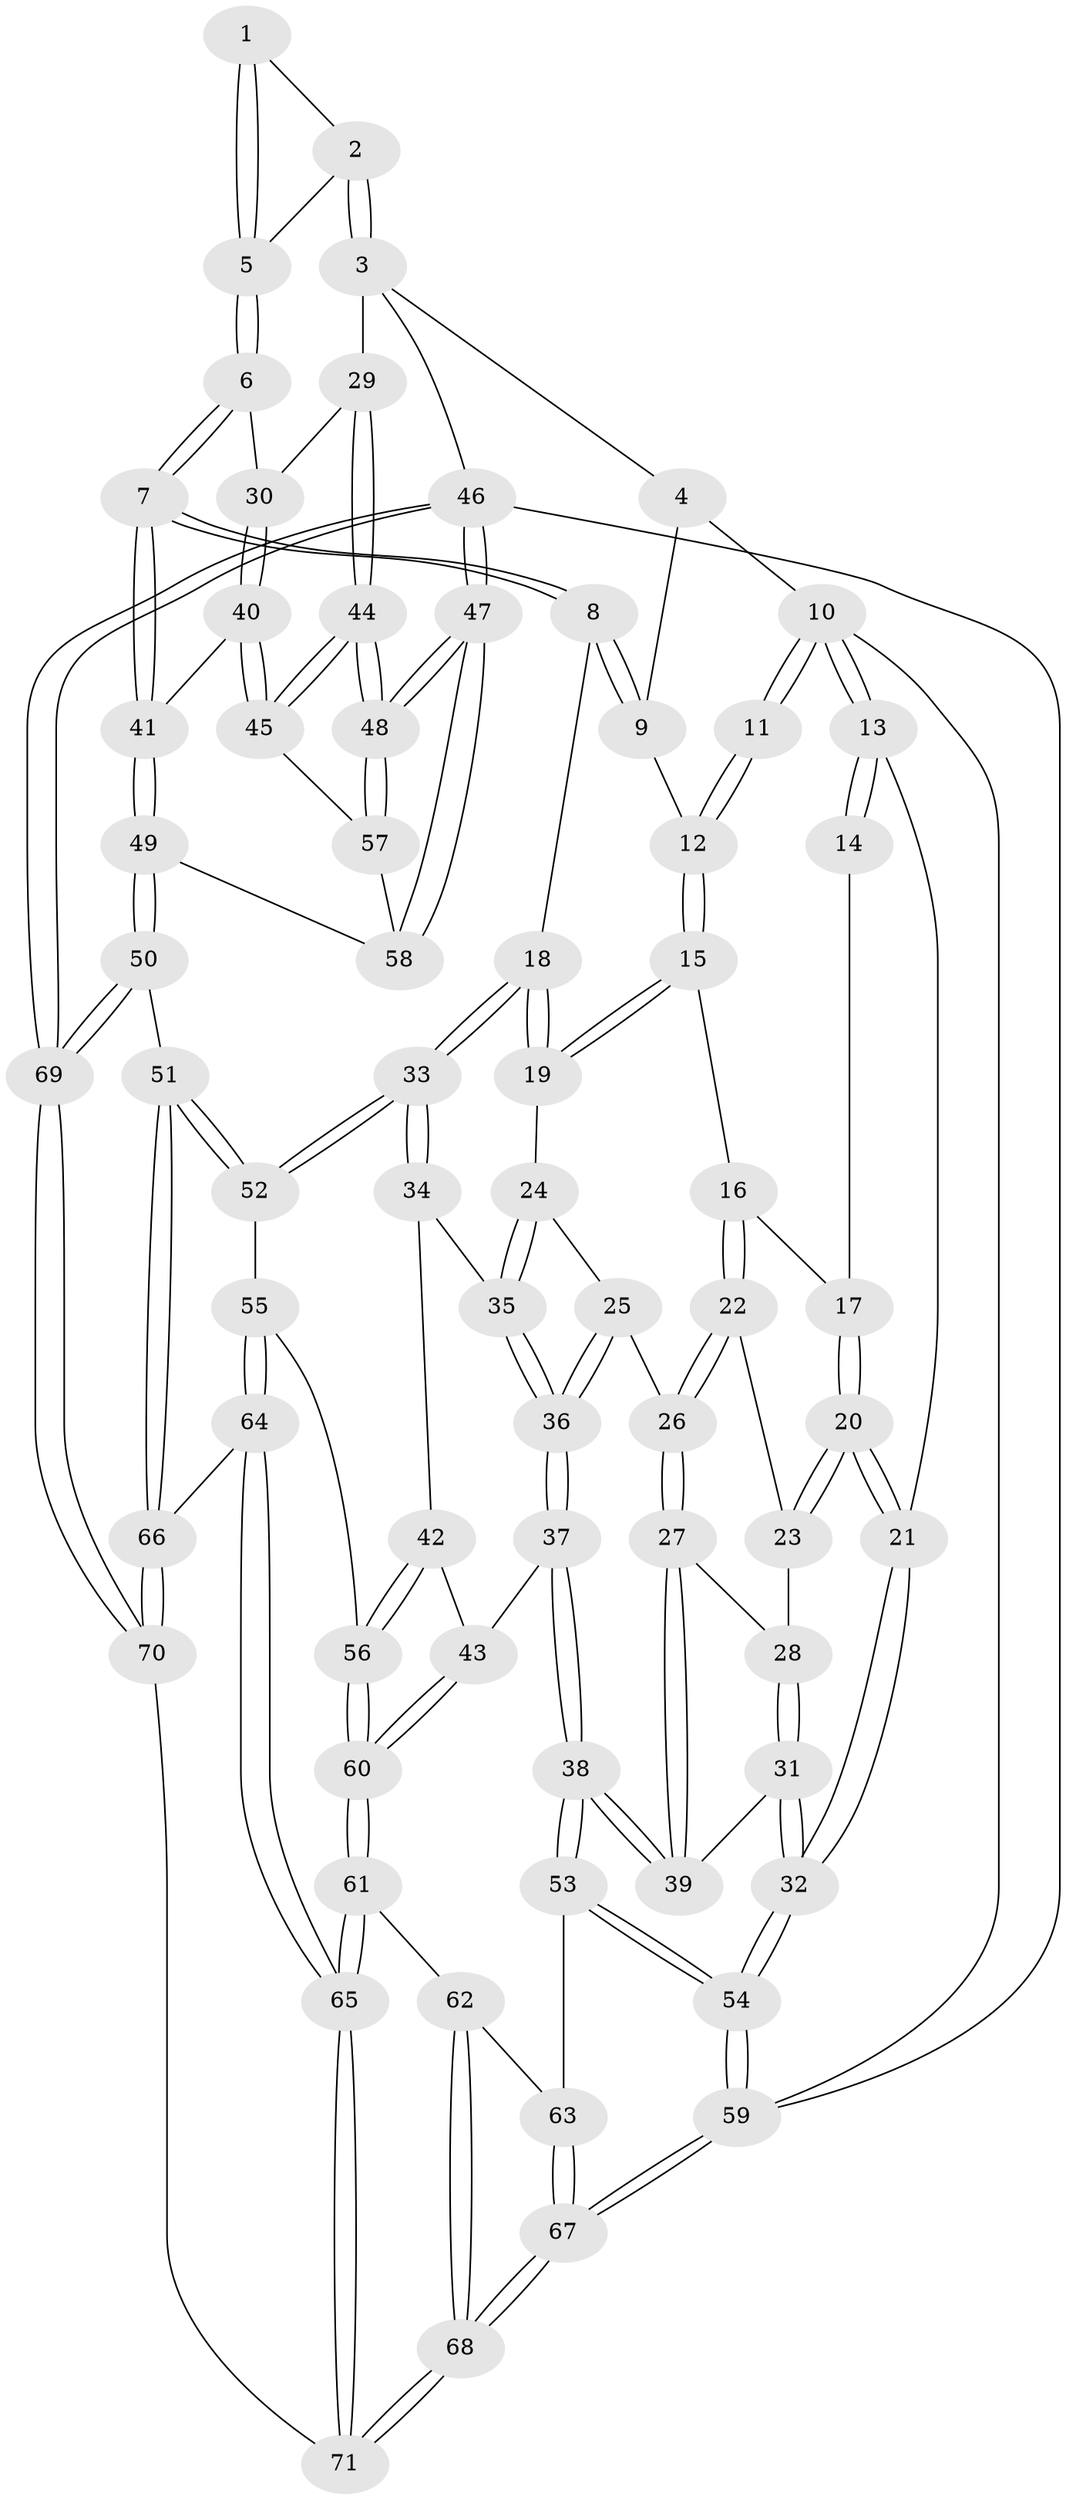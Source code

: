 // Generated by graph-tools (version 1.1) at 2025/17/03/09/25 04:17:21]
// undirected, 71 vertices, 174 edges
graph export_dot {
graph [start="1"]
  node [color=gray90,style=filled];
  1 [pos="+0.7185665770348548+0"];
  2 [pos="+1+0.1685283600179789"];
  3 [pos="+1+0.18194954568715482"];
  4 [pos="+0.656983343273287+0"];
  5 [pos="+0.7521366724346955+0.28162415976926375"];
  6 [pos="+0.7331026774963425+0.32403762558987514"];
  7 [pos="+0.6500541163472104+0.3872445452729042"];
  8 [pos="+0.6448607883040226+0.3869403080885218"];
  9 [pos="+0.4877397626098583+0"];
  10 [pos="+0+0"];
  11 [pos="+0.2731339640223941+0"];
  12 [pos="+0.33462050999100756+0"];
  13 [pos="+0+0.21887902486849245"];
  14 [pos="+0+0.16889937805784233"];
  15 [pos="+0.31854051936976735+0.07478628521002101"];
  16 [pos="+0.16285346460339448+0.2508442398317081"];
  17 [pos="+0.13563347776802495+0.24360014457890697"];
  18 [pos="+0.6300225772639512+0.3900195607939237"];
  19 [pos="+0.4013033210191096+0.27564246617714316"];
  20 [pos="+0+0.34605093185862146"];
  21 [pos="+0+0.3539383459678725"];
  22 [pos="+0.15791967055655692+0.29275095230031006"];
  23 [pos="+0.05631921640549812+0.3371152834228816"];
  24 [pos="+0.33140134763511836+0.3904063156849212"];
  25 [pos="+0.24267397890510842+0.4081095664259757"];
  26 [pos="+0.18851358720659708+0.3937457309551006"];
  27 [pos="+0.18305582431035786+0.39978275443254313"];
  28 [pos="+0.07418436594531311+0.4113835048224571"];
  29 [pos="+1+0.28884840035220416"];
  30 [pos="+0.9081934177355602+0.3919573724313688"];
  31 [pos="+0+0.4742257909830345"];
  32 [pos="+0+0.4859704475729771"];
  33 [pos="+0.4959093885616865+0.5260221379372805"];
  34 [pos="+0.3883383835431101+0.4886461754290208"];
  35 [pos="+0.38072987652621304+0.4846985589823386"];
  36 [pos="+0.27144949976510446+0.5555146159303959"];
  37 [pos="+0.2529262888313123+0.5938239625013348"];
  38 [pos="+0.16507411430962804+0.595434994317349"];
  39 [pos="+0.13587938838844088+0.5177125823331482"];
  40 [pos="+0.9081409320132402+0.5138471340178526"];
  41 [pos="+0.7226341763826175+0.5180715799790181"];
  42 [pos="+0.3516016861409998+0.5905920466989373"];
  43 [pos="+0.261547352933995+0.6022538086529418"];
  44 [pos="+1+0.5830224137790078"];
  45 [pos="+0.9550355509571642+0.5640283371256939"];
  46 [pos="+1+1"];
  47 [pos="+1+1"];
  48 [pos="+1+0.7749220330065375"];
  49 [pos="+0.7417594631735757+0.6982239762971858"];
  50 [pos="+0.6894467679930537+0.7444847388388568"];
  51 [pos="+0.6630962973860225+0.7585673761492592"];
  52 [pos="+0.4899892205257839+0.57893517801505"];
  53 [pos="+0.08688121657713434+0.6895281532537006"];
  54 [pos="+0+0.7533431457131372"];
  55 [pos="+0.4535254790029522+0.6159591155819919"];
  56 [pos="+0.44658860362224395+0.6176251244724482"];
  57 [pos="+0.8407192248251372+0.6780419461126549"];
  58 [pos="+0.7905946077508225+0.702477925598568"];
  59 [pos="+0+1"];
  60 [pos="+0.3121042078506833+0.6977456060483199"];
  61 [pos="+0.3101474934691274+0.7965964551450053"];
  62 [pos="+0.19602280000024608+0.7768218510546613"];
  63 [pos="+0.1860307981462856+0.7740618926207619"];
  64 [pos="+0.45169769631383405+0.7156979355246046"];
  65 [pos="+0.33992801429286235+0.8332196412674426"];
  66 [pos="+0.6389083330999524+0.7909259879766679"];
  67 [pos="+0+1"];
  68 [pos="+0.13340235291584077+1"];
  69 [pos="+1+1"];
  70 [pos="+0.513448557717536+1"];
  71 [pos="+0.4235021674482814+1"];
  1 -- 2;
  1 -- 5;
  1 -- 5;
  2 -- 3;
  2 -- 3;
  2 -- 5;
  3 -- 4;
  3 -- 29;
  3 -- 46;
  4 -- 9;
  4 -- 10;
  5 -- 6;
  5 -- 6;
  6 -- 7;
  6 -- 7;
  6 -- 30;
  7 -- 8;
  7 -- 8;
  7 -- 41;
  7 -- 41;
  8 -- 9;
  8 -- 9;
  8 -- 18;
  9 -- 12;
  10 -- 11;
  10 -- 11;
  10 -- 13;
  10 -- 13;
  10 -- 59;
  11 -- 12;
  11 -- 12;
  12 -- 15;
  12 -- 15;
  13 -- 14;
  13 -- 14;
  13 -- 21;
  14 -- 17;
  15 -- 16;
  15 -- 19;
  15 -- 19;
  16 -- 17;
  16 -- 22;
  16 -- 22;
  17 -- 20;
  17 -- 20;
  18 -- 19;
  18 -- 19;
  18 -- 33;
  18 -- 33;
  19 -- 24;
  20 -- 21;
  20 -- 21;
  20 -- 23;
  20 -- 23;
  21 -- 32;
  21 -- 32;
  22 -- 23;
  22 -- 26;
  22 -- 26;
  23 -- 28;
  24 -- 25;
  24 -- 35;
  24 -- 35;
  25 -- 26;
  25 -- 36;
  25 -- 36;
  26 -- 27;
  26 -- 27;
  27 -- 28;
  27 -- 39;
  27 -- 39;
  28 -- 31;
  28 -- 31;
  29 -- 30;
  29 -- 44;
  29 -- 44;
  30 -- 40;
  30 -- 40;
  31 -- 32;
  31 -- 32;
  31 -- 39;
  32 -- 54;
  32 -- 54;
  33 -- 34;
  33 -- 34;
  33 -- 52;
  33 -- 52;
  34 -- 35;
  34 -- 42;
  35 -- 36;
  35 -- 36;
  36 -- 37;
  36 -- 37;
  37 -- 38;
  37 -- 38;
  37 -- 43;
  38 -- 39;
  38 -- 39;
  38 -- 53;
  38 -- 53;
  40 -- 41;
  40 -- 45;
  40 -- 45;
  41 -- 49;
  41 -- 49;
  42 -- 43;
  42 -- 56;
  42 -- 56;
  43 -- 60;
  43 -- 60;
  44 -- 45;
  44 -- 45;
  44 -- 48;
  44 -- 48;
  45 -- 57;
  46 -- 47;
  46 -- 47;
  46 -- 69;
  46 -- 69;
  46 -- 59;
  47 -- 48;
  47 -- 48;
  47 -- 58;
  47 -- 58;
  48 -- 57;
  48 -- 57;
  49 -- 50;
  49 -- 50;
  49 -- 58;
  50 -- 51;
  50 -- 69;
  50 -- 69;
  51 -- 52;
  51 -- 52;
  51 -- 66;
  51 -- 66;
  52 -- 55;
  53 -- 54;
  53 -- 54;
  53 -- 63;
  54 -- 59;
  54 -- 59;
  55 -- 56;
  55 -- 64;
  55 -- 64;
  56 -- 60;
  56 -- 60;
  57 -- 58;
  59 -- 67;
  59 -- 67;
  60 -- 61;
  60 -- 61;
  61 -- 62;
  61 -- 65;
  61 -- 65;
  62 -- 63;
  62 -- 68;
  62 -- 68;
  63 -- 67;
  63 -- 67;
  64 -- 65;
  64 -- 65;
  64 -- 66;
  65 -- 71;
  65 -- 71;
  66 -- 70;
  66 -- 70;
  67 -- 68;
  67 -- 68;
  68 -- 71;
  68 -- 71;
  69 -- 70;
  69 -- 70;
  70 -- 71;
}
